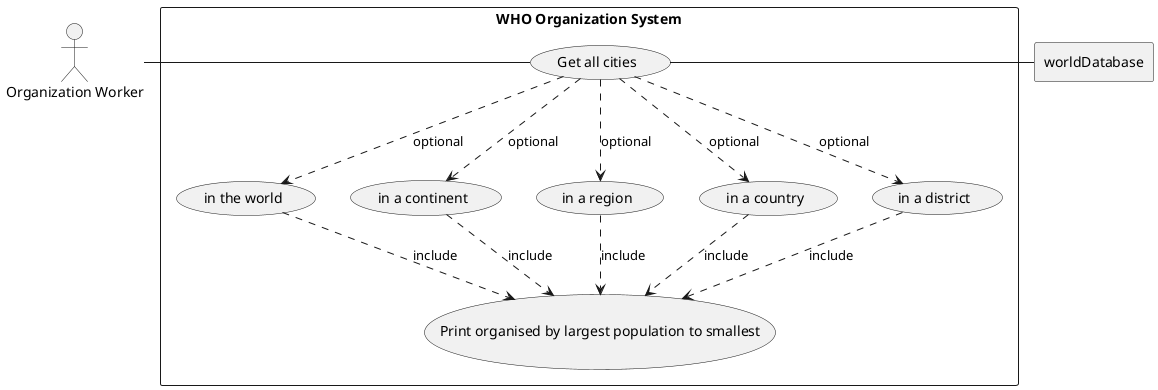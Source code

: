 @startuml

actor OW as "Organization Worker"

rectangle worldDatabase

rectangle "WHO Organization System" {
    usecase UC1 as "Get all cities"
    usecase UC1.1 as "in the world"
    usecase UC1.2 as "in a continent"
    usecase UC1.3 as "in a region"
    usecase UC1.4 as "in a country"
    usecase UC1.5 as "in a district"

    usecase UCa as "Print organised by largest population to smallest"

    OW - UC1
    UC1  ..> UC1.1 : optional
        UC1.1 ..> UCa : include
    UC1  ..> UC1.2 : optional
        UC1.2 ..> UCa : include
    UC1  ..> UC1.3 : optional
        UC1.3 ..> UCa : include
    UC1  ..> UC1.4 : optional
        UC1.4 ..> UCa : include
    UC1  ..> UC1.5 : optional
        UC1.5 ..> UCa : include
    UC1  - worldDatabase


}

@enduml
